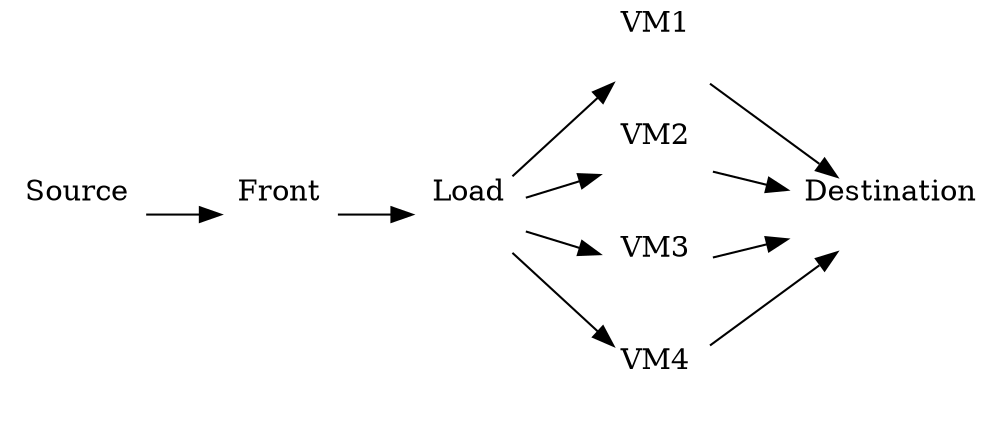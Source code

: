 digraph "vm-cloud" {
	comment=" 2000 0 0 0 True False 0 10 " rankdir=LR
	0 [label=Source comment=1 image="Rsource.gif" labelloc=t shape=plaintext]
	1 [label=Front comment=" 2 1 1 1 0.1 " image="R1x1.gif" labelloc=t shape=plaintext]
	2 [label=Load comment=" 2 None 1 None 0.05 " image="R1x1.gif" labelloc=t shape=plaintext]
	3 [label=VM1 comment=" 2 None 1 None 0.325 " image="R1x1.gif" labelloc=t shape=plaintext]
	4 [label=VM2 comment=" 2 None 1 None 0.325 " image="R1x1.gif" labelloc=t shape=plaintext]
	5 [label=VM3 comment=" 2 None 1 None 0.325 " image="R1x1.gif" labelloc=t shape=plaintext]
	6 [label=VM4 comment=" 2 None 1 None 0.325 " image="R1x1.gif" labelloc=t shape=plaintext]
	7 [label=Destination comment=3 image="REnd.gif" labelloc=t shape=plaintext]
	0 -> 1 [comment=100]
	1 -> 2 [comment=100]
	2 -> 3 [comment=25]
	2 -> 4 [comment=25]
	2 -> 5 [comment=25]
	2 -> 6 [comment=25]
	3 -> 7 [comment=100]
	4 -> 7 [comment=100]
	5 -> 7 [comment=100]
	6 -> 7 [comment=100]
}
